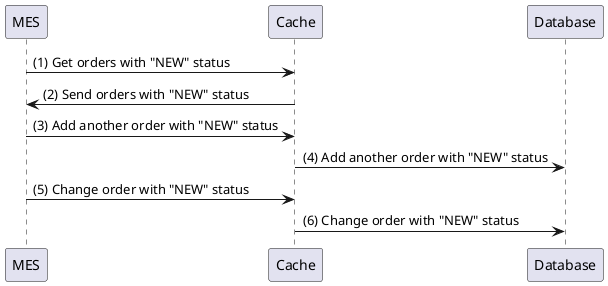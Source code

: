 @startuml
'https://plantuml.com/sequence-diagram

MES -> Cache: (1) Get orders with "NEW" status
Cache -> MES: (2) Send orders with "NEW" status

MES -> Cache: (3) Add another order with "NEW" status
Cache -> Database: (4) Add another order with "NEW" status

MES -> Cache: (5) Change order with "NEW" status
Cache -> Database: (6) Change order with "NEW" status
@enduml
